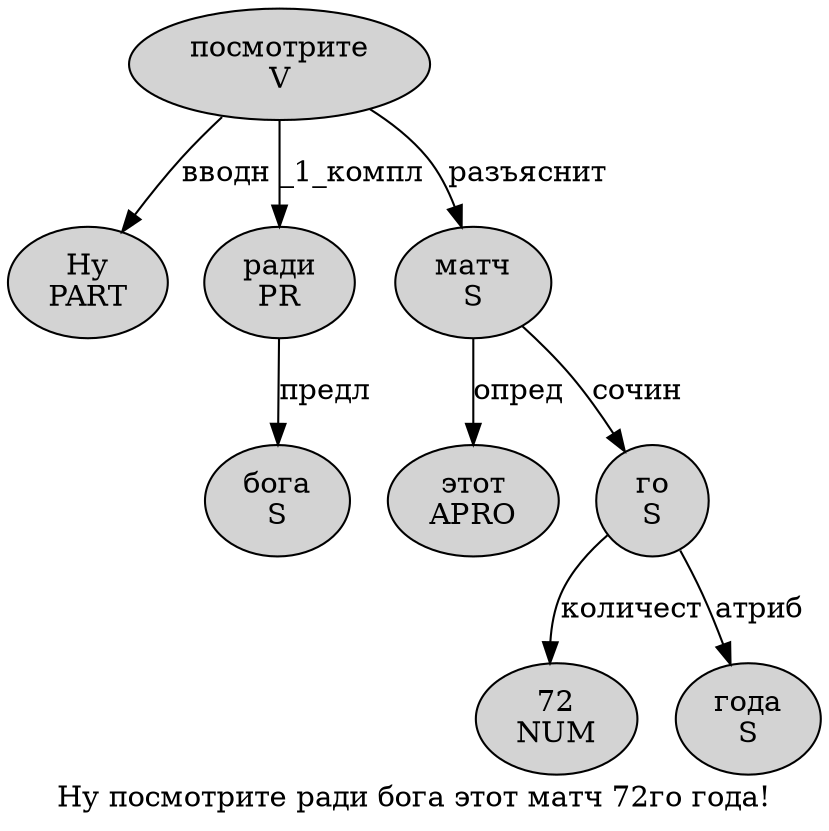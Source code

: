 digraph SENTENCE_3259 {
	graph [label="Ну посмотрите ради бога этот матч 72го года!"]
	node [style=filled]
		0 [label="Ну
PART" color="" fillcolor=lightgray penwidth=1 shape=ellipse]
		1 [label="посмотрите
V" color="" fillcolor=lightgray penwidth=1 shape=ellipse]
		2 [label="ради
PR" color="" fillcolor=lightgray penwidth=1 shape=ellipse]
		3 [label="бога
S" color="" fillcolor=lightgray penwidth=1 shape=ellipse]
		4 [label="этот
APRO" color="" fillcolor=lightgray penwidth=1 shape=ellipse]
		5 [label="матч
S" color="" fillcolor=lightgray penwidth=1 shape=ellipse]
		6 [label="72
NUM" color="" fillcolor=lightgray penwidth=1 shape=ellipse]
		7 [label="го
S" color="" fillcolor=lightgray penwidth=1 shape=ellipse]
		8 [label="года
S" color="" fillcolor=lightgray penwidth=1 shape=ellipse]
			2 -> 3 [label="предл"]
			5 -> 4 [label="опред"]
			5 -> 7 [label="сочин"]
			1 -> 0 [label="вводн"]
			1 -> 2 [label="_1_компл"]
			1 -> 5 [label="разъяснит"]
			7 -> 6 [label="количест"]
			7 -> 8 [label="атриб"]
}